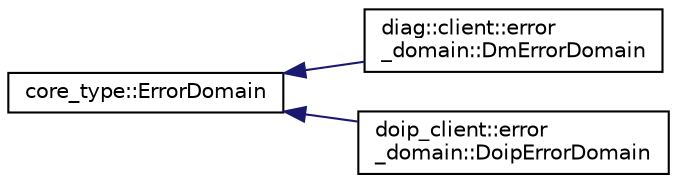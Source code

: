 digraph "Graphical Class Hierarchy"
{
 // LATEX_PDF_SIZE
  edge [fontname="Helvetica",fontsize="10",labelfontname="Helvetica",labelfontsize="10"];
  node [fontname="Helvetica",fontsize="10",shape=record];
  rankdir="LR";
  Node0 [label="core_type::ErrorDomain",height=0.2,width=0.4,color="black", fillcolor="white", style="filled",URL="$classcore__type_1_1ErrorDomain.html",tooltip="Encapsulation of an error domain. An error domain is the controlling entity for ErrorCode’s error cod..."];
  Node0 -> Node1 [dir="back",color="midnightblue",fontsize="10",style="solid",fontname="Helvetica"];
  Node1 [label="diag::client::error\l_domain::DmErrorDomain",height=0.2,width=0.4,color="black", fillcolor="white", style="filled",URL="$classdiag_1_1client_1_1error__domain_1_1DmErrorDomain.html",tooltip="Definition of Dcm Client Error domain."];
  Node0 -> Node2 [dir="back",color="midnightblue",fontsize="10",style="solid",fontname="Helvetica"];
  Node2 [label="doip_client::error\l_domain::DoipErrorDomain",height=0.2,width=0.4,color="black", fillcolor="white", style="filled",URL="$classdoip__client_1_1error__domain_1_1DoipErrorDomain.html",tooltip="Definition of Doip Client Error domain."];
}
